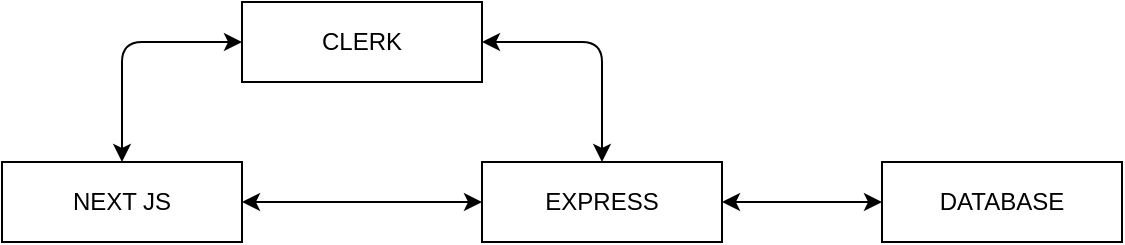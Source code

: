 <mxfile>
    <diagram id="wsXSlWZmC2CrnFRqL2wn" name="Page-1">
        <mxGraphModel dx="1646" dy="763" grid="1" gridSize="10" guides="1" tooltips="1" connect="1" arrows="1" fold="1" page="1" pageScale="1" pageWidth="850" pageHeight="1100" math="0" shadow="0">
            <root>
                <mxCell id="0"/>
                <mxCell id="1" parent="0"/>
                <mxCell id="8" value="NEXT JS" style="rounded=0;whiteSpace=wrap;html=1;" parent="1" vertex="1">
                    <mxGeometry x="130" y="480" width="120" height="40" as="geometry"/>
                </mxCell>
                <mxCell id="9" value="EXPRESS" style="rounded=0;whiteSpace=wrap;html=1;" parent="1" vertex="1">
                    <mxGeometry x="370" y="480" width="120" height="40" as="geometry"/>
                </mxCell>
                <mxCell id="10" value="CLERK" style="rounded=0;whiteSpace=wrap;html=1;" parent="1" vertex="1">
                    <mxGeometry x="250" y="400" width="120" height="40" as="geometry"/>
                </mxCell>
                <mxCell id="11" value="DATABASE" style="rounded=0;whiteSpace=wrap;html=1;" parent="1" vertex="1">
                    <mxGeometry x="570" y="480" width="120" height="40" as="geometry"/>
                </mxCell>
                <mxCell id="16" value="" style="endArrow=classic;startArrow=classic;html=1;entryX=0;entryY=0.5;entryDx=0;entryDy=0;" parent="1" target="10" edge="1">
                    <mxGeometry width="50" height="50" relative="1" as="geometry">
                        <mxPoint x="190" y="480" as="sourcePoint"/>
                        <mxPoint x="240" y="430" as="targetPoint"/>
                        <Array as="points">
                            <mxPoint x="190" y="420"/>
                        </Array>
                    </mxGeometry>
                </mxCell>
                <mxCell id="17" value="" style="endArrow=classic;startArrow=classic;html=1;entryX=0;entryY=0.5;entryDx=0;entryDy=0;exitX=1;exitY=0.5;exitDx=0;exitDy=0;" parent="1" source="8" target="9" edge="1">
                    <mxGeometry width="50" height="50" relative="1" as="geometry">
                        <mxPoint x="250" y="510" as="sourcePoint"/>
                        <mxPoint x="310" y="470" as="targetPoint"/>
                    </mxGeometry>
                </mxCell>
                <mxCell id="19" value="" style="endArrow=classic;startArrow=classic;html=1;exitX=1;exitY=0.5;exitDx=0;exitDy=0;entryX=0;entryY=0.5;entryDx=0;entryDy=0;" parent="1" source="9" target="11" edge="1">
                    <mxGeometry width="50" height="50" relative="1" as="geometry">
                        <mxPoint x="490" y="470" as="sourcePoint"/>
                        <mxPoint x="540" y="420" as="targetPoint"/>
                    </mxGeometry>
                </mxCell>
                <mxCell id="20" value="" style="endArrow=classic;startArrow=classic;html=1;exitX=1;exitY=0.5;exitDx=0;exitDy=0;entryX=0.5;entryY=0;entryDx=0;entryDy=0;" parent="1" source="10" target="9" edge="1">
                    <mxGeometry width="50" height="50" relative="1" as="geometry">
                        <mxPoint x="500" y="380" as="sourcePoint"/>
                        <mxPoint x="550" y="330" as="targetPoint"/>
                        <Array as="points">
                            <mxPoint x="430" y="420"/>
                        </Array>
                    </mxGeometry>
                </mxCell>
            </root>
        </mxGraphModel>
    </diagram>
</mxfile>